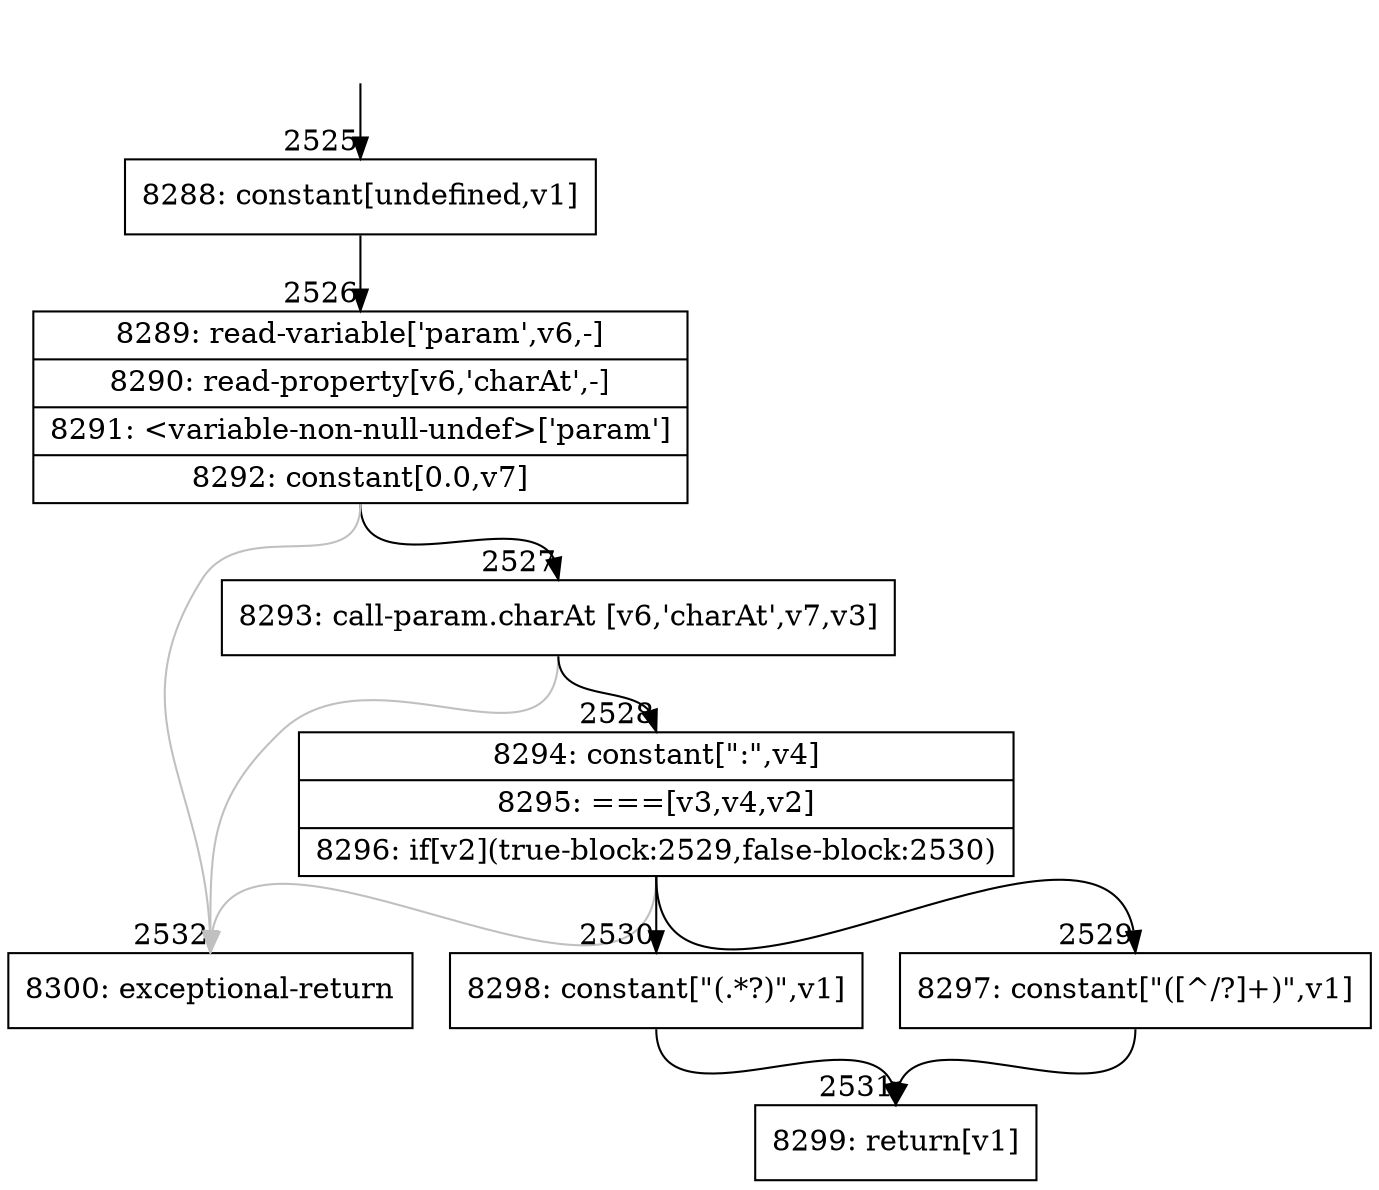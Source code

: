 digraph {
rankdir="TD"
BB_entry201[shape=none,label=""];
BB_entry201 -> BB2525 [tailport=s, headport=n, headlabel="    2525"]
BB2525 [shape=record label="{8288: constant[undefined,v1]}" ] 
BB2525 -> BB2526 [tailport=s, headport=n, headlabel="      2526"]
BB2526 [shape=record label="{8289: read-variable['param',v6,-]|8290: read-property[v6,'charAt',-]|8291: \<variable-non-null-undef\>['param']|8292: constant[0.0,v7]}" ] 
BB2526 -> BB2527 [tailport=s, headport=n, headlabel="      2527"]
BB2526 -> BB2532 [tailport=s, headport=n, color=gray, headlabel="      2532"]
BB2527 [shape=record label="{8293: call-param.charAt [v6,'charAt',v7,v3]}" ] 
BB2527 -> BB2528 [tailport=s, headport=n, headlabel="      2528"]
BB2527 -> BB2532 [tailport=s, headport=n, color=gray]
BB2528 [shape=record label="{8294: constant[\":\",v4]|8295: ===[v3,v4,v2]|8296: if[v2](true-block:2529,false-block:2530)}" ] 
BB2528 -> BB2529 [tailport=s, headport=n, headlabel="      2529"]
BB2528 -> BB2530 [tailport=s, headport=n, headlabel="      2530"]
BB2528 -> BB2532 [tailport=s, headport=n, color=gray]
BB2529 [shape=record label="{8297: constant[\"([^/?]+)\",v1]}" ] 
BB2529 -> BB2531 [tailport=s, headport=n, headlabel="      2531"]
BB2530 [shape=record label="{8298: constant[\"(.*?)\",v1]}" ] 
BB2530 -> BB2531 [tailport=s, headport=n]
BB2531 [shape=record label="{8299: return[v1]}" ] 
BB2532 [shape=record label="{8300: exceptional-return}" ] 
//#$~ 2237
}
